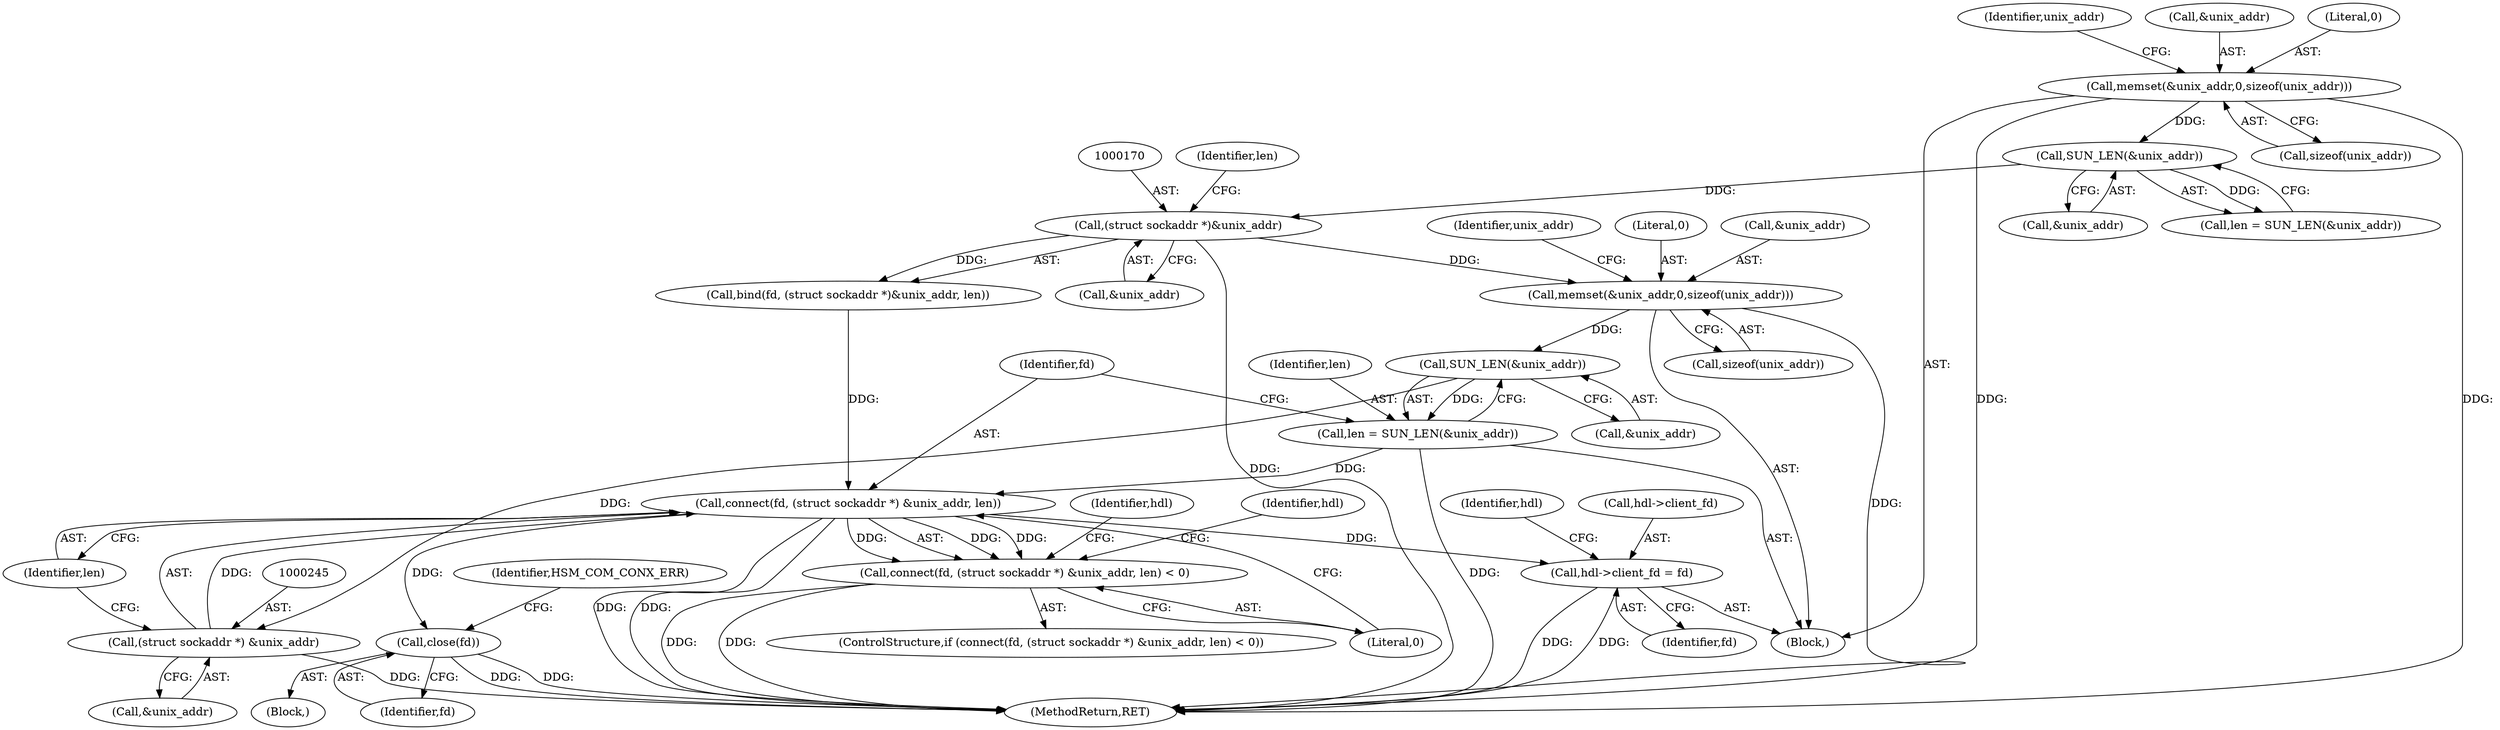 digraph "1_opa-ff_c5759e7b76f5bf844be6c6641cc1b356bbc83869_0@API" {
"1000201" [label="(Call,memset(&unix_addr,0,sizeof(unix_addr)))"];
"1000169" [label="(Call,(struct sockaddr *)&unix_addr)"];
"1000158" [label="(Call,SUN_LEN(&unix_addr))"];
"1000118" [label="(Call,memset(&unix_addr,0,sizeof(unix_addr)))"];
"1000237" [label="(Call,SUN_LEN(&unix_addr))"];
"1000235" [label="(Call,len = SUN_LEN(&unix_addr))"];
"1000242" [label="(Call,connect(fd, (struct sockaddr *) &unix_addr, len))"];
"1000241" [label="(Call,connect(fd, (struct sockaddr *) &unix_addr, len) < 0)"];
"1000255" [label="(Call,close(fd))"];
"1000259" [label="(Call,hdl->client_fd = fd)"];
"1000244" [label="(Call,(struct sockaddr *) &unix_addr)"];
"1000263" [label="(Identifier,fd)"];
"1000205" [label="(Call,sizeof(unix_addr))"];
"1000242" [label="(Call,connect(fd, (struct sockaddr *) &unix_addr, len))"];
"1000126" [label="(Identifier,unix_addr)"];
"1000259" [label="(Call,hdl->client_fd = fd)"];
"1000171" [label="(Call,&unix_addr)"];
"1000159" [label="(Call,&unix_addr)"];
"1000235" [label="(Call,len = SUN_LEN(&unix_addr))"];
"1000241" [label="(Call,connect(fd, (struct sockaddr *) &unix_addr, len) < 0)"];
"1000119" [label="(Call,&unix_addr)"];
"1000167" [label="(Call,bind(fd, (struct sockaddr *)&unix_addr, len))"];
"1000256" [label="(Identifier,fd)"];
"1000246" [label="(Call,&unix_addr)"];
"1000158" [label="(Call,SUN_LEN(&unix_addr))"];
"1000255" [label="(Call,close(fd))"];
"1000249" [label="(Literal,0)"];
"1000243" [label="(Identifier,fd)"];
"1000169" [label="(Call,(struct sockaddr *)&unix_addr)"];
"1000201" [label="(Call,memset(&unix_addr,0,sizeof(unix_addr)))"];
"1000258" [label="(Identifier,HSM_COM_CONX_ERR)"];
"1000240" [label="(ControlStructure,if (connect(fd, (struct sockaddr *) &unix_addr, len) < 0))"];
"1000253" [label="(Identifier,hdl)"];
"1000121" [label="(Literal,0)"];
"1000244" [label="(Call,(struct sockaddr *) &unix_addr)"];
"1000237" [label="(Call,SUN_LEN(&unix_addr))"];
"1000236" [label="(Identifier,len)"];
"1000261" [label="(Identifier,hdl)"];
"1000202" [label="(Call,&unix_addr)"];
"1000209" [label="(Identifier,unix_addr)"];
"1000285" [label="(MethodReturn,RET)"];
"1000238" [label="(Call,&unix_addr)"];
"1000260" [label="(Call,hdl->client_fd)"];
"1000122" [label="(Call,sizeof(unix_addr))"];
"1000250" [label="(Block,)"];
"1000248" [label="(Identifier,len)"];
"1000173" [label="(Identifier,len)"];
"1000102" [label="(Block,)"];
"1000156" [label="(Call,len = SUN_LEN(&unix_addr))"];
"1000118" [label="(Call,memset(&unix_addr,0,sizeof(unix_addr)))"];
"1000204" [label="(Literal,0)"];
"1000266" [label="(Identifier,hdl)"];
"1000201" -> "1000102"  [label="AST: "];
"1000201" -> "1000205"  [label="CFG: "];
"1000202" -> "1000201"  [label="AST: "];
"1000204" -> "1000201"  [label="AST: "];
"1000205" -> "1000201"  [label="AST: "];
"1000209" -> "1000201"  [label="CFG: "];
"1000201" -> "1000285"  [label="DDG: "];
"1000169" -> "1000201"  [label="DDG: "];
"1000201" -> "1000237"  [label="DDG: "];
"1000169" -> "1000167"  [label="AST: "];
"1000169" -> "1000171"  [label="CFG: "];
"1000170" -> "1000169"  [label="AST: "];
"1000171" -> "1000169"  [label="AST: "];
"1000173" -> "1000169"  [label="CFG: "];
"1000169" -> "1000285"  [label="DDG: "];
"1000169" -> "1000167"  [label="DDG: "];
"1000158" -> "1000169"  [label="DDG: "];
"1000158" -> "1000156"  [label="AST: "];
"1000158" -> "1000159"  [label="CFG: "];
"1000159" -> "1000158"  [label="AST: "];
"1000156" -> "1000158"  [label="CFG: "];
"1000158" -> "1000156"  [label="DDG: "];
"1000118" -> "1000158"  [label="DDG: "];
"1000118" -> "1000102"  [label="AST: "];
"1000118" -> "1000122"  [label="CFG: "];
"1000119" -> "1000118"  [label="AST: "];
"1000121" -> "1000118"  [label="AST: "];
"1000122" -> "1000118"  [label="AST: "];
"1000126" -> "1000118"  [label="CFG: "];
"1000118" -> "1000285"  [label="DDG: "];
"1000118" -> "1000285"  [label="DDG: "];
"1000237" -> "1000235"  [label="AST: "];
"1000237" -> "1000238"  [label="CFG: "];
"1000238" -> "1000237"  [label="AST: "];
"1000235" -> "1000237"  [label="CFG: "];
"1000237" -> "1000235"  [label="DDG: "];
"1000237" -> "1000244"  [label="DDG: "];
"1000235" -> "1000102"  [label="AST: "];
"1000236" -> "1000235"  [label="AST: "];
"1000243" -> "1000235"  [label="CFG: "];
"1000235" -> "1000285"  [label="DDG: "];
"1000235" -> "1000242"  [label="DDG: "];
"1000242" -> "1000241"  [label="AST: "];
"1000242" -> "1000248"  [label="CFG: "];
"1000243" -> "1000242"  [label="AST: "];
"1000244" -> "1000242"  [label="AST: "];
"1000248" -> "1000242"  [label="AST: "];
"1000249" -> "1000242"  [label="CFG: "];
"1000242" -> "1000285"  [label="DDG: "];
"1000242" -> "1000285"  [label="DDG: "];
"1000242" -> "1000241"  [label="DDG: "];
"1000242" -> "1000241"  [label="DDG: "];
"1000242" -> "1000241"  [label="DDG: "];
"1000167" -> "1000242"  [label="DDG: "];
"1000244" -> "1000242"  [label="DDG: "];
"1000242" -> "1000255"  [label="DDG: "];
"1000242" -> "1000259"  [label="DDG: "];
"1000241" -> "1000240"  [label="AST: "];
"1000241" -> "1000249"  [label="CFG: "];
"1000249" -> "1000241"  [label="AST: "];
"1000253" -> "1000241"  [label="CFG: "];
"1000261" -> "1000241"  [label="CFG: "];
"1000241" -> "1000285"  [label="DDG: "];
"1000241" -> "1000285"  [label="DDG: "];
"1000255" -> "1000250"  [label="AST: "];
"1000255" -> "1000256"  [label="CFG: "];
"1000256" -> "1000255"  [label="AST: "];
"1000258" -> "1000255"  [label="CFG: "];
"1000255" -> "1000285"  [label="DDG: "];
"1000255" -> "1000285"  [label="DDG: "];
"1000259" -> "1000102"  [label="AST: "];
"1000259" -> "1000263"  [label="CFG: "];
"1000260" -> "1000259"  [label="AST: "];
"1000263" -> "1000259"  [label="AST: "];
"1000266" -> "1000259"  [label="CFG: "];
"1000259" -> "1000285"  [label="DDG: "];
"1000259" -> "1000285"  [label="DDG: "];
"1000244" -> "1000246"  [label="CFG: "];
"1000245" -> "1000244"  [label="AST: "];
"1000246" -> "1000244"  [label="AST: "];
"1000248" -> "1000244"  [label="CFG: "];
"1000244" -> "1000285"  [label="DDG: "];
}
